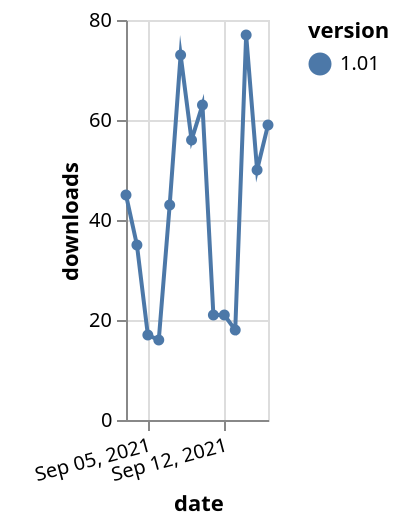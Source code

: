 {"$schema": "https://vega.github.io/schema/vega-lite/v5.json", "description": "A simple bar chart with embedded data.", "data": {"values": [{"date": "2021-09-03", "total": 76307, "delta": 45, "version": "1.01"}, {"date": "2021-09-04", "total": 76342, "delta": 35, "version": "1.01"}, {"date": "2021-09-05", "total": 76359, "delta": 17, "version": "1.01"}, {"date": "2021-09-06", "total": 76375, "delta": 16, "version": "1.01"}, {"date": "2021-09-07", "total": 76418, "delta": 43, "version": "1.01"}, {"date": "2021-09-08", "total": 76491, "delta": 73, "version": "1.01"}, {"date": "2021-09-09", "total": 76547, "delta": 56, "version": "1.01"}, {"date": "2021-09-10", "total": 76610, "delta": 63, "version": "1.01"}, {"date": "2021-09-11", "total": 76631, "delta": 21, "version": "1.01"}, {"date": "2021-09-12", "total": 76652, "delta": 21, "version": "1.01"}, {"date": "2021-09-13", "total": 76670, "delta": 18, "version": "1.01"}, {"date": "2021-09-14", "total": 76747, "delta": 77, "version": "1.01"}, {"date": "2021-09-15", "total": 76797, "delta": 50, "version": "1.01"}, {"date": "2021-09-16", "total": 76856, "delta": 59, "version": "1.01"}]}, "width": "container", "mark": {"type": "line", "point": {"filled": true}}, "encoding": {"x": {"field": "date", "type": "temporal", "timeUnit": "yearmonthdate", "title": "date", "axis": {"labelAngle": -15}}, "y": {"field": "delta", "type": "quantitative", "title": "downloads"}, "color": {"field": "version", "type": "nominal"}, "tooltip": {"field": "delta"}}}